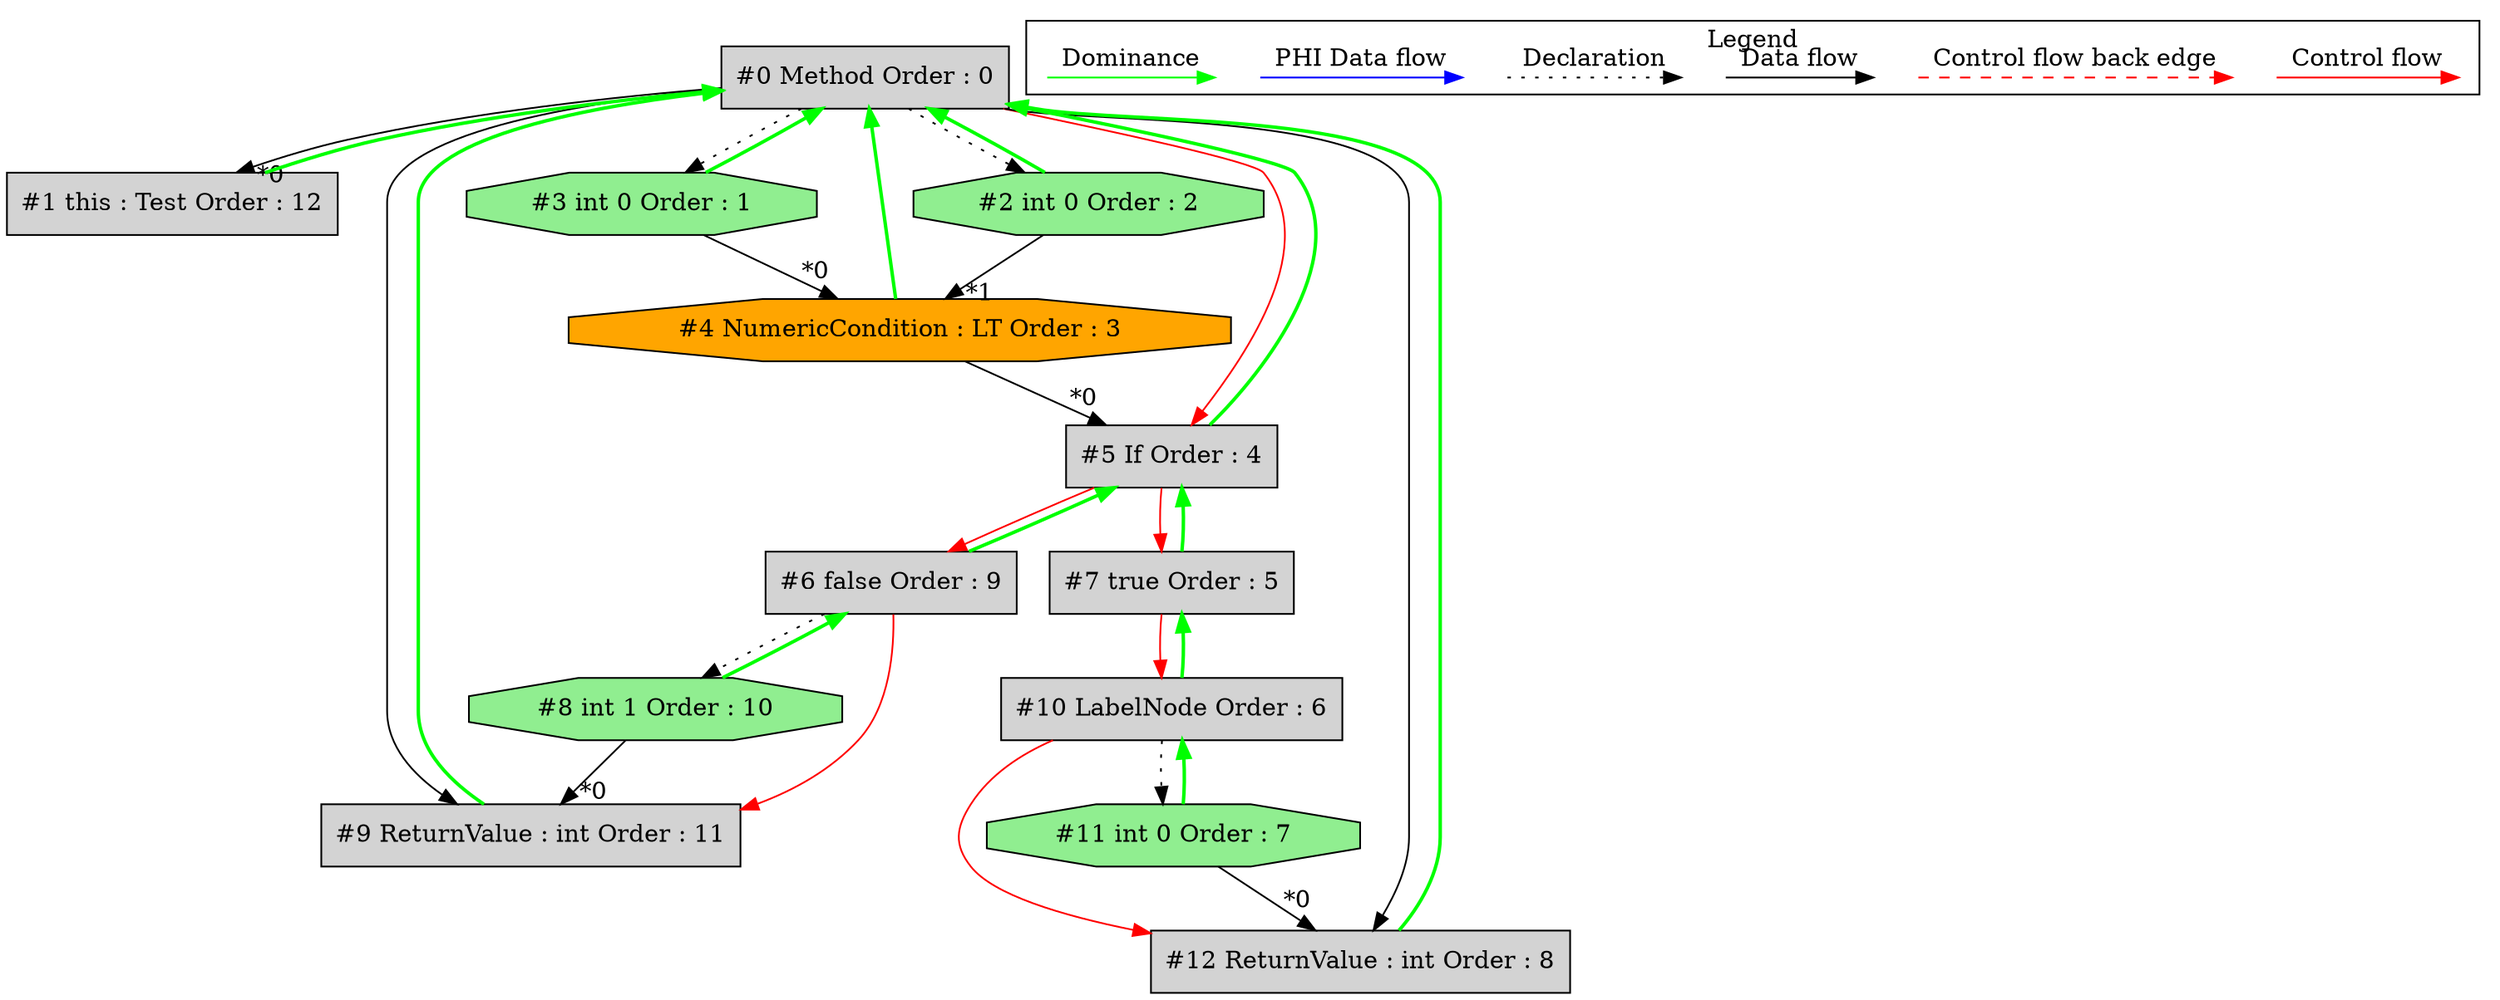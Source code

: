 digraph debugoutput {
 ordering="in";
 node0[label="#0 Method Order : 0",shape=box, fillcolor=lightgrey, style=filled];
 node1[label="#1 this : Test Order : 12",shape=box, fillcolor=lightgrey, style=filled];
 node1 -> node0[dir="forward" color="green" penwidth="2"];
 node0 -> node1[headlabel="*0", labeldistance=2];
 node2[label="#2 int 0 Order : 2",shape=octagon, fillcolor=lightgreen, style=filled];
 node2 -> node0[dir="forward" color="green" penwidth="2"];
 node0 -> node2[style=dotted];
 node3[label="#3 int 0 Order : 1",shape=octagon, fillcolor=lightgreen, style=filled];
 node3 -> node0[dir="forward" color="green" penwidth="2"];
 node0 -> node3[style=dotted];
 node4[label="#4 NumericCondition : LT Order : 3",shape=octagon, fillcolor=orange, style=filled];
 node4 -> node0[dir="forward" color="green" penwidth="2"];
 node3 -> node4[headlabel="*0", labeldistance=2];
 node2 -> node4[headlabel="*1", labeldistance=2];
 node5[label="#5 If Order : 4",shape=box, fillcolor=lightgrey, style=filled];
 node5 -> node0[dir="forward" color="green" penwidth="2"];
 node4 -> node5[headlabel="*0", labeldistance=2];
 node0 -> node5[labeldistance=2, color=red, fontcolor=red];
 node6[label="#6 false Order : 9",shape=box, fillcolor=lightgrey, style=filled];
 node6 -> node5[dir="forward" color="green" penwidth="2"];
 node5 -> node6[labeldistance=2, color=red, fontcolor=red];
 node7[label="#7 true Order : 5",shape=box, fillcolor=lightgrey, style=filled];
 node7 -> node5[dir="forward" color="green" penwidth="2"];
 node5 -> node7[labeldistance=2, color=red, fontcolor=red];
 node8[label="#8 int 1 Order : 10",shape=octagon, fillcolor=lightgreen, style=filled];
 node8 -> node6[dir="forward" color="green" penwidth="2"];
 node6 -> node8[style=dotted];
 node9[label="#9 ReturnValue : int Order : 11",shape=box, fillcolor=lightgrey, style=filled];
 node9 -> node0[dir="forward" color="green" penwidth="2"];
 node8 -> node9[headlabel="*0", labeldistance=2];
 node6 -> node9[labeldistance=2, color=red, fontcolor=red];
 node0 -> node9;
 node10[label="#10 LabelNode Order : 6",shape=box, fillcolor=lightgrey, style=filled];
 node10 -> node7[dir="forward" color="green" penwidth="2"];
 node7 -> node10[labeldistance=2, color=red, fontcolor=red];
 node11[label="#11 int 0 Order : 7",shape=octagon, fillcolor=lightgreen, style=filled];
 node11 -> node10[dir="forward" color="green" penwidth="2"];
 node10 -> node11[style=dotted];
 node12[label="#12 ReturnValue : int Order : 8",shape=box, fillcolor=lightgrey, style=filled];
 node12 -> node0[dir="forward" color="green" penwidth="2"];
 node11 -> node12[headlabel="*0", labeldistance=2];
 node10 -> node12[labeldistance=2, color=red, fontcolor=red];
 node0 -> node12;
 subgraph cluster_000 {
  label = "Legend";
  node [shape=point]
  {
   rank=same;
   c0 [style = invis];
   c1 [style = invis];
   c2 [style = invis];
   c3 [style = invis];
   d0 [style = invis];
   d1 [style = invis];
   d2 [style = invis];
   d3 [style = invis];
   d4 [style = invis];
   d5 [style = invis];
   d6 [style = invis];
   d7 [style = invis];
  }
  c0 -> c1 [label="Control flow", style=solid, color=red]
  c2 -> c3 [label="Control flow back edge", style=dashed, color=red]
  d0 -> d1 [label="Data flow"]
  d2 -> d3 [label="Declaration", style=dotted]
  d4 -> d5 [label="PHI Data flow", color=blue]
  d6 -> d7 [label="Dominance", color=green]
 }

}
